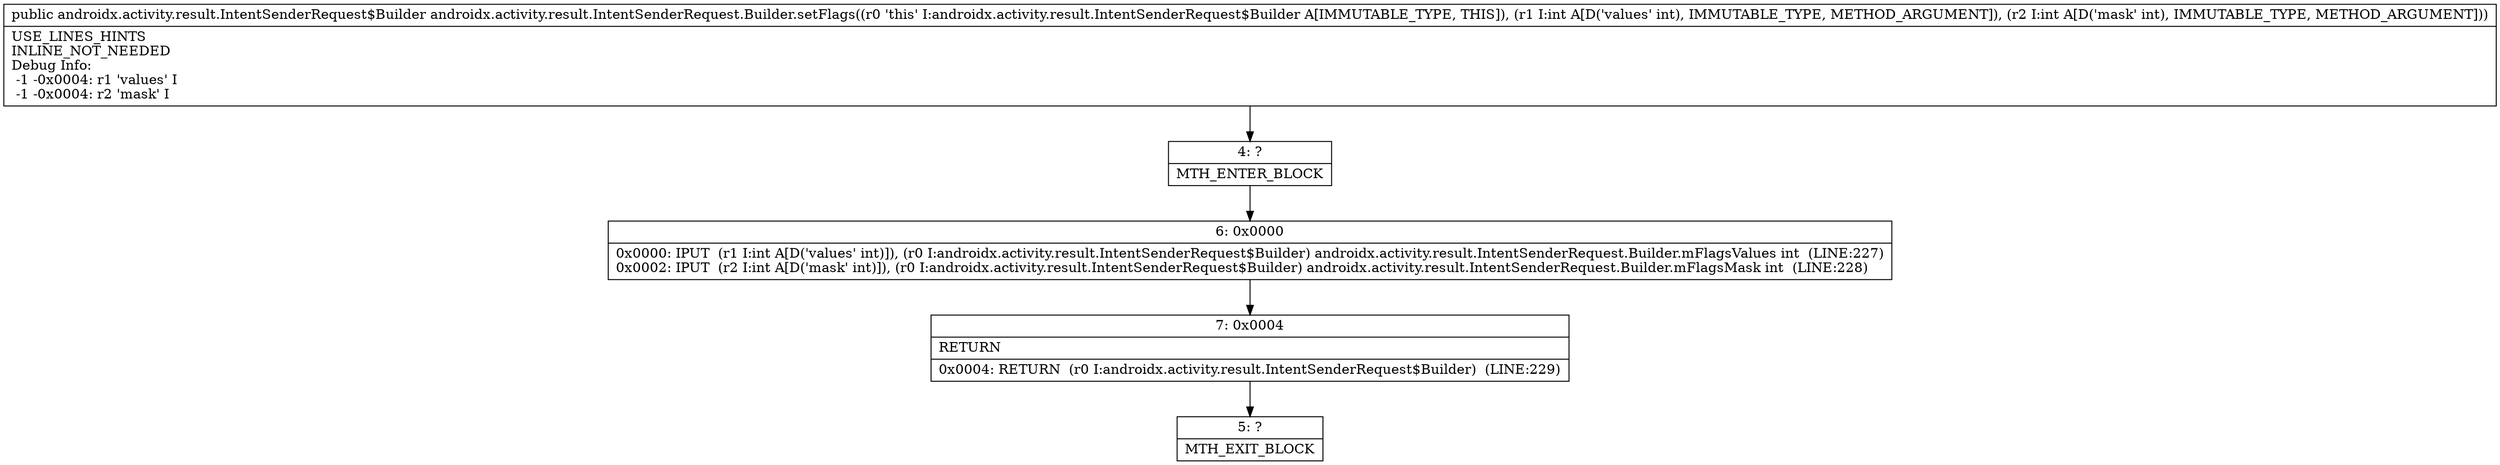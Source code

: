 digraph "CFG forandroidx.activity.result.IntentSenderRequest.Builder.setFlags(II)Landroidx\/activity\/result\/IntentSenderRequest$Builder;" {
Node_4 [shape=record,label="{4\:\ ?|MTH_ENTER_BLOCK\l}"];
Node_6 [shape=record,label="{6\:\ 0x0000|0x0000: IPUT  (r1 I:int A[D('values' int)]), (r0 I:androidx.activity.result.IntentSenderRequest$Builder) androidx.activity.result.IntentSenderRequest.Builder.mFlagsValues int  (LINE:227)\l0x0002: IPUT  (r2 I:int A[D('mask' int)]), (r0 I:androidx.activity.result.IntentSenderRequest$Builder) androidx.activity.result.IntentSenderRequest.Builder.mFlagsMask int  (LINE:228)\l}"];
Node_7 [shape=record,label="{7\:\ 0x0004|RETURN\l|0x0004: RETURN  (r0 I:androidx.activity.result.IntentSenderRequest$Builder)  (LINE:229)\l}"];
Node_5 [shape=record,label="{5\:\ ?|MTH_EXIT_BLOCK\l}"];
MethodNode[shape=record,label="{public androidx.activity.result.IntentSenderRequest$Builder androidx.activity.result.IntentSenderRequest.Builder.setFlags((r0 'this' I:androidx.activity.result.IntentSenderRequest$Builder A[IMMUTABLE_TYPE, THIS]), (r1 I:int A[D('values' int), IMMUTABLE_TYPE, METHOD_ARGUMENT]), (r2 I:int A[D('mask' int), IMMUTABLE_TYPE, METHOD_ARGUMENT]))  | USE_LINES_HINTS\lINLINE_NOT_NEEDED\lDebug Info:\l  \-1 \-0x0004: r1 'values' I\l  \-1 \-0x0004: r2 'mask' I\l}"];
MethodNode -> Node_4;Node_4 -> Node_6;
Node_6 -> Node_7;
Node_7 -> Node_5;
}

